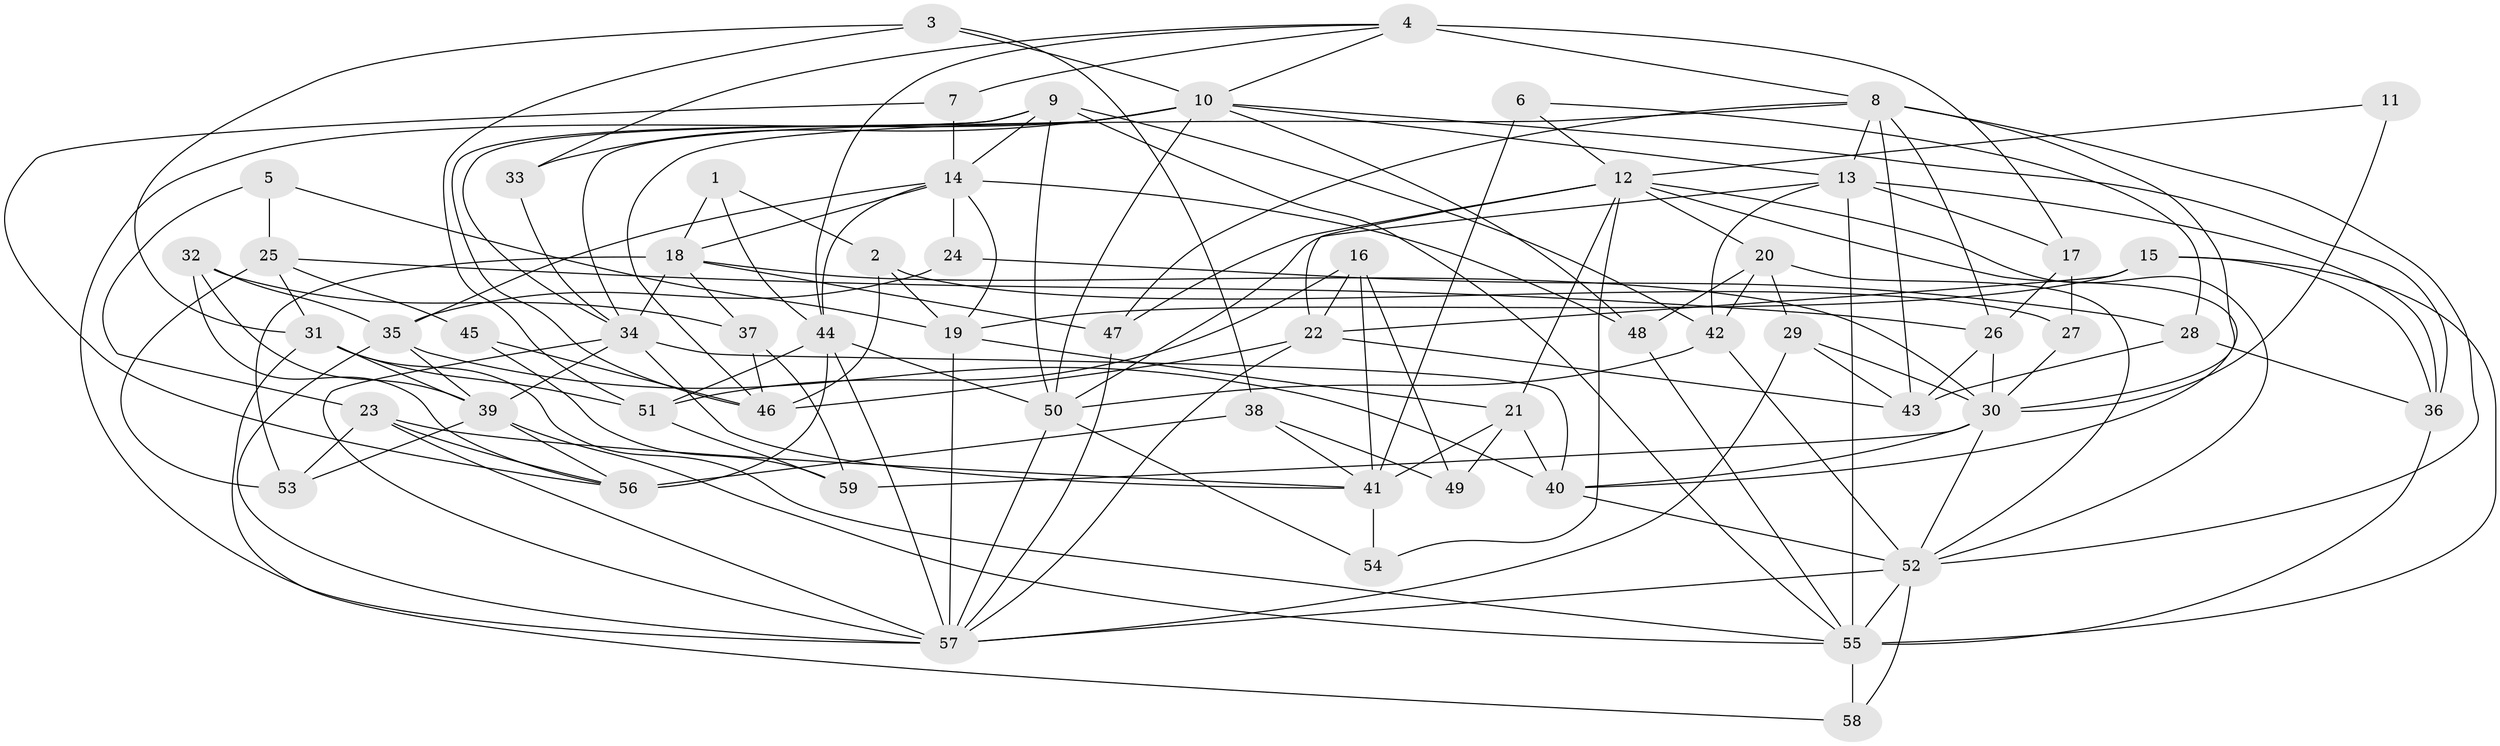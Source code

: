 // original degree distribution, {3: 0.2222222222222222, 4: 0.2905982905982906, 5: 0.2222222222222222, 6: 0.09401709401709402, 2: 0.1452991452991453, 7: 0.008547008547008548, 8: 0.008547008547008548, 9: 0.008547008547008548}
// Generated by graph-tools (version 1.1) at 2025/37/03/04/25 23:37:12]
// undirected, 59 vertices, 156 edges
graph export_dot {
  node [color=gray90,style=filled];
  1;
  2;
  3;
  4;
  5;
  6;
  7;
  8;
  9;
  10;
  11;
  12;
  13;
  14;
  15;
  16;
  17;
  18;
  19;
  20;
  21;
  22;
  23;
  24;
  25;
  26;
  27;
  28;
  29;
  30;
  31;
  32;
  33;
  34;
  35;
  36;
  37;
  38;
  39;
  40;
  41;
  42;
  43;
  44;
  45;
  46;
  47;
  48;
  49;
  50;
  51;
  52;
  53;
  54;
  55;
  56;
  57;
  58;
  59;
  1 -- 2 [weight=1.0];
  1 -- 18 [weight=1.0];
  1 -- 44 [weight=1.0];
  2 -- 19 [weight=1.0];
  2 -- 27 [weight=1.0];
  2 -- 46 [weight=1.0];
  3 -- 10 [weight=1.0];
  3 -- 31 [weight=1.0];
  3 -- 38 [weight=1.0];
  3 -- 51 [weight=1.0];
  4 -- 7 [weight=1.0];
  4 -- 8 [weight=2.0];
  4 -- 10 [weight=1.0];
  4 -- 17 [weight=2.0];
  4 -- 33 [weight=1.0];
  4 -- 44 [weight=1.0];
  5 -- 19 [weight=1.0];
  5 -- 23 [weight=1.0];
  5 -- 25 [weight=1.0];
  6 -- 12 [weight=1.0];
  6 -- 28 [weight=1.0];
  6 -- 41 [weight=2.0];
  7 -- 14 [weight=1.0];
  7 -- 56 [weight=1.0];
  8 -- 13 [weight=1.0];
  8 -- 26 [weight=1.0];
  8 -- 30 [weight=2.0];
  8 -- 43 [weight=1.0];
  8 -- 46 [weight=1.0];
  8 -- 47 [weight=1.0];
  8 -- 52 [weight=1.0];
  9 -- 14 [weight=1.0];
  9 -- 34 [weight=1.0];
  9 -- 42 [weight=1.0];
  9 -- 46 [weight=1.0];
  9 -- 50 [weight=1.0];
  9 -- 55 [weight=2.0];
  10 -- 13 [weight=1.0];
  10 -- 33 [weight=1.0];
  10 -- 34 [weight=1.0];
  10 -- 36 [weight=2.0];
  10 -- 48 [weight=1.0];
  10 -- 50 [weight=1.0];
  10 -- 57 [weight=1.0];
  11 -- 12 [weight=1.0];
  11 -- 30 [weight=1.0];
  12 -- 20 [weight=1.0];
  12 -- 21 [weight=1.0];
  12 -- 22 [weight=1.0];
  12 -- 40 [weight=1.0];
  12 -- 47 [weight=1.0];
  12 -- 52 [weight=1.0];
  12 -- 54 [weight=1.0];
  13 -- 17 [weight=1.0];
  13 -- 36 [weight=1.0];
  13 -- 42 [weight=1.0];
  13 -- 50 [weight=1.0];
  13 -- 55 [weight=2.0];
  14 -- 18 [weight=1.0];
  14 -- 19 [weight=1.0];
  14 -- 24 [weight=1.0];
  14 -- 35 [weight=1.0];
  14 -- 44 [weight=1.0];
  14 -- 48 [weight=1.0];
  15 -- 19 [weight=1.0];
  15 -- 22 [weight=1.0];
  15 -- 36 [weight=1.0];
  15 -- 55 [weight=1.0];
  16 -- 22 [weight=1.0];
  16 -- 41 [weight=1.0];
  16 -- 49 [weight=1.0];
  16 -- 51 [weight=1.0];
  17 -- 26 [weight=2.0];
  17 -- 27 [weight=1.0];
  18 -- 30 [weight=1.0];
  18 -- 34 [weight=1.0];
  18 -- 37 [weight=1.0];
  18 -- 47 [weight=1.0];
  18 -- 53 [weight=1.0];
  19 -- 21 [weight=2.0];
  19 -- 57 [weight=1.0];
  20 -- 29 [weight=2.0];
  20 -- 42 [weight=1.0];
  20 -- 48 [weight=1.0];
  20 -- 52 [weight=1.0];
  21 -- 40 [weight=1.0];
  21 -- 41 [weight=1.0];
  21 -- 49 [weight=1.0];
  22 -- 43 [weight=1.0];
  22 -- 46 [weight=1.0];
  22 -- 57 [weight=1.0];
  23 -- 41 [weight=1.0];
  23 -- 53 [weight=1.0];
  23 -- 56 [weight=1.0];
  23 -- 57 [weight=1.0];
  24 -- 28 [weight=1.0];
  24 -- 35 [weight=1.0];
  25 -- 26 [weight=1.0];
  25 -- 31 [weight=1.0];
  25 -- 45 [weight=1.0];
  25 -- 53 [weight=1.0];
  26 -- 30 [weight=1.0];
  26 -- 43 [weight=1.0];
  27 -- 30 [weight=1.0];
  28 -- 36 [weight=1.0];
  28 -- 43 [weight=1.0];
  29 -- 30 [weight=1.0];
  29 -- 43 [weight=1.0];
  29 -- 57 [weight=1.0];
  30 -- 40 [weight=1.0];
  30 -- 52 [weight=1.0];
  30 -- 59 [weight=1.0];
  31 -- 39 [weight=2.0];
  31 -- 51 [weight=1.0];
  31 -- 55 [weight=1.0];
  31 -- 58 [weight=1.0];
  32 -- 35 [weight=1.0];
  32 -- 37 [weight=2.0];
  32 -- 39 [weight=1.0];
  32 -- 56 [weight=1.0];
  33 -- 34 [weight=1.0];
  34 -- 39 [weight=1.0];
  34 -- 40 [weight=1.0];
  34 -- 41 [weight=1.0];
  34 -- 57 [weight=1.0];
  35 -- 39 [weight=1.0];
  35 -- 40 [weight=1.0];
  35 -- 57 [weight=1.0];
  36 -- 55 [weight=1.0];
  37 -- 46 [weight=1.0];
  37 -- 59 [weight=1.0];
  38 -- 41 [weight=1.0];
  38 -- 49 [weight=1.0];
  38 -- 56 [weight=2.0];
  39 -- 53 [weight=1.0];
  39 -- 55 [weight=1.0];
  39 -- 56 [weight=1.0];
  40 -- 52 [weight=1.0];
  41 -- 54 [weight=1.0];
  42 -- 50 [weight=1.0];
  42 -- 52 [weight=1.0];
  44 -- 50 [weight=1.0];
  44 -- 51 [weight=1.0];
  44 -- 56 [weight=2.0];
  44 -- 57 [weight=1.0];
  45 -- 46 [weight=1.0];
  45 -- 59 [weight=1.0];
  47 -- 57 [weight=1.0];
  48 -- 55 [weight=1.0];
  50 -- 54 [weight=1.0];
  50 -- 57 [weight=1.0];
  51 -- 59 [weight=1.0];
  52 -- 55 [weight=2.0];
  52 -- 57 [weight=1.0];
  52 -- 58 [weight=1.0];
  55 -- 58 [weight=1.0];
}
